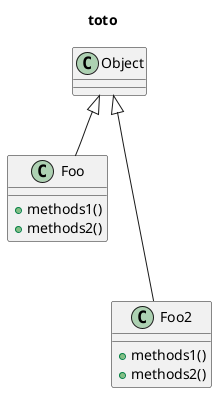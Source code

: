 {
  "sha1": "m5sj092rxskio04owrypzgu6hlmuckm",
  "insertion": {
    "when": "2024-06-03T18:59:34.941Z",
    "user": "plantuml@gmail.com"
  }
}
@startuml
title toto
Object <|-- Foo
class Foo [[http://www.google.com]] {
  + methods1() [[[http://www.yahoo.com/A1{Some explainations about this method}]]]
  + methods2() [[[http://www.yahoo.com/A2]]]
 }
 
 class Foo2 {
  + methods1() [[[http://www.yahoo.com/B1]]]
  + methods2() [[[http://www.yahoo.com/B2]]]
 }
 
 class Object [[http://www.fr]] {
 }
 
Object <|--- Foo2
@enduml
